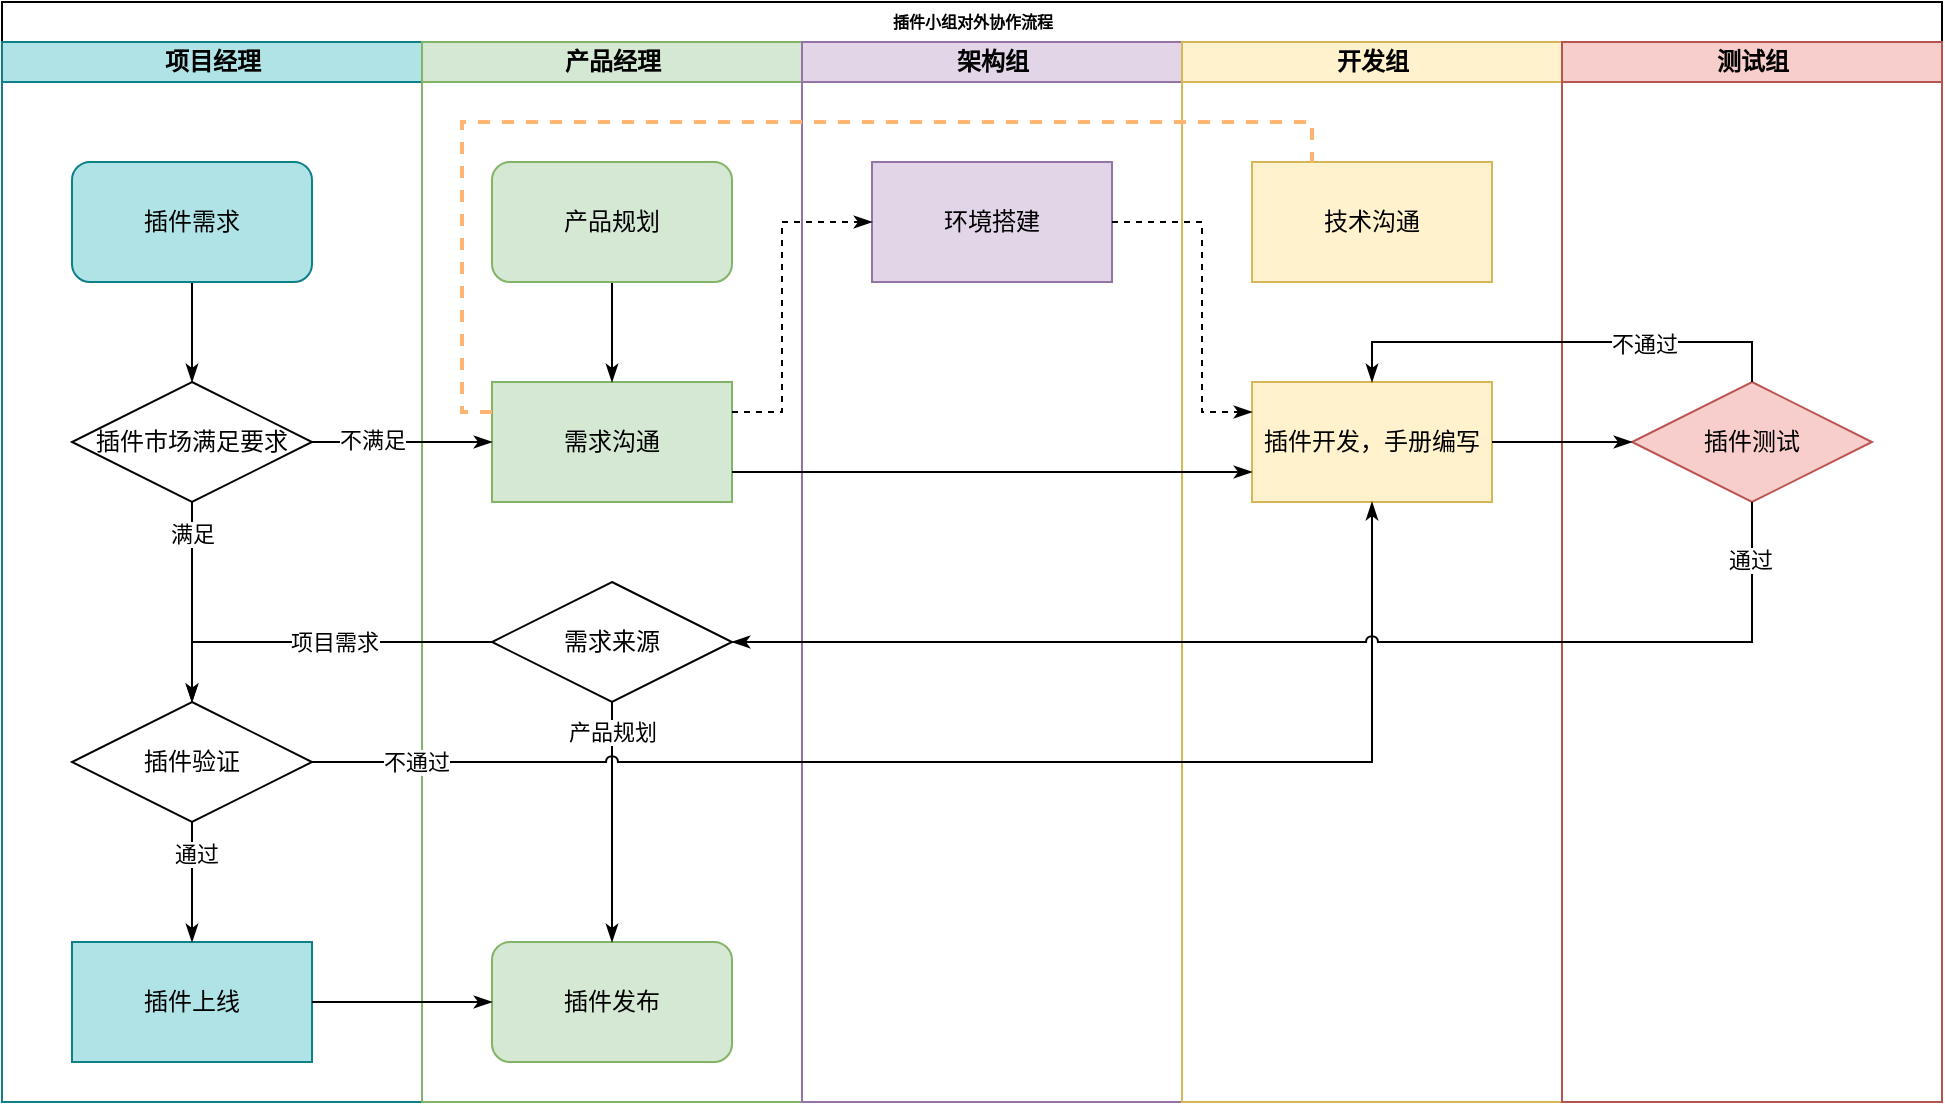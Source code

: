 <mxfile version="15.6.5" type="github">
  <diagram id="1BBLTeyoPvuQMCn27ciU" name="Page-1">
    <mxGraphModel dx="1102" dy="1726" grid="1" gridSize="10" guides="1" tooltips="1" connect="1" arrows="1" fold="1" page="1" pageScale="1" pageWidth="827" pageHeight="1169" math="0" shadow="0">
      <root>
        <mxCell id="0" />
        <mxCell id="1" parent="0" />
        <mxCell id="ADYuSWJjQjwnzAj35K0c-1" value="插件小组对外协作流程" style="swimlane;html=1;childLayout=stackLayout;startSize=20;rounded=0;shadow=0;labelBackgroundColor=none;strokeWidth=1;fontFamily=Verdana;fontSize=8;align=center;direction=east;swimlaneFillColor=none;fillColor=default;strokeColor=default;fontColor=default;" parent="1" vertex="1">
          <mxGeometry x="50" y="-390" width="970" height="550" as="geometry" />
        </mxCell>
        <mxCell id="ADYuSWJjQjwnzAj35K0c-2" value="项目经理" style="swimlane;html=1;startSize=20;fillColor=#B0E3E6;strokeColor=#0e8088;" parent="ADYuSWJjQjwnzAj35K0c-1" vertex="1">
          <mxGeometry y="20" width="210" height="530" as="geometry" />
        </mxCell>
        <mxCell id="ADYuSWJjQjwnzAj35K0c-67" value="" style="edgeStyle=orthogonalEdgeStyle;rounded=0;orthogonalLoop=1;jettySize=auto;html=1;entryX=0.5;entryY=0;entryDx=0;entryDy=0;sketch=0;shadow=0;endArrow=classicThin;endFill=1;strokeColor=default;labelBackgroundColor=default;fontColor=default;" parent="ADYuSWJjQjwnzAj35K0c-2" source="ADYuSWJjQjwnzAj35K0c-3" target="ADYuSWJjQjwnzAj35K0c-40" edge="1">
          <mxGeometry relative="1" as="geometry" />
        </mxCell>
        <mxCell id="ADYuSWJjQjwnzAj35K0c-3" value="插件需求" style="rounded=1;whiteSpace=wrap;html=1;fillColor=#b0e3e6;strokeColor=#0e8088;" parent="ADYuSWJjQjwnzAj35K0c-2" vertex="1">
          <mxGeometry x="35" y="60" width="120" height="60" as="geometry" />
        </mxCell>
        <mxCell id="ADYuSWJjQjwnzAj35K0c-36" value="插件上线" style="rounded=0;whiteSpace=wrap;html=1;fillColor=#b0e3e6;strokeColor=#0e8088;" parent="ADYuSWJjQjwnzAj35K0c-2" vertex="1">
          <mxGeometry x="35" y="450" width="120" height="60" as="geometry" />
        </mxCell>
        <mxCell id="28zmSZxoBX5Dbn3FLjTo-9" style="edgeStyle=orthogonalEdgeStyle;rounded=0;orthogonalLoop=1;jettySize=auto;html=1;entryX=0.5;entryY=0;entryDx=0;entryDy=0;endArrow=classicThin;endFill=1;strokeColor=default;labelBackgroundColor=default;fontColor=default;" parent="ADYuSWJjQjwnzAj35K0c-2" source="ADYuSWJjQjwnzAj35K0c-40" target="28zmSZxoBX5Dbn3FLjTo-8" edge="1">
          <mxGeometry relative="1" as="geometry" />
        </mxCell>
        <mxCell id="28zmSZxoBX5Dbn3FLjTo-23" value="满足" style="edgeLabel;html=1;align=center;verticalAlign=middle;resizable=0;points=[];" parent="28zmSZxoBX5Dbn3FLjTo-9" vertex="1" connectable="0">
          <mxGeometry x="-0.684" relative="1" as="geometry">
            <mxPoint as="offset" />
          </mxGeometry>
        </mxCell>
        <mxCell id="ADYuSWJjQjwnzAj35K0c-40" value="插件市场满足要求" style="rhombus;whiteSpace=wrap;html=1;fillColor=none;strokeColor=default;" parent="ADYuSWJjQjwnzAj35K0c-2" vertex="1">
          <mxGeometry x="35" y="170" width="120" height="60" as="geometry" />
        </mxCell>
        <mxCell id="28zmSZxoBX5Dbn3FLjTo-10" style="edgeStyle=orthogonalEdgeStyle;rounded=0;orthogonalLoop=1;jettySize=auto;html=1;entryX=0.5;entryY=0;entryDx=0;entryDy=0;endArrow=classicThin;endFill=1;strokeColor=default;labelBackgroundColor=default;fontColor=default;" parent="ADYuSWJjQjwnzAj35K0c-2" source="28zmSZxoBX5Dbn3FLjTo-8" target="ADYuSWJjQjwnzAj35K0c-36" edge="1">
          <mxGeometry relative="1" as="geometry" />
        </mxCell>
        <mxCell id="28zmSZxoBX5Dbn3FLjTo-22" value="通过" style="edgeLabel;html=1;align=center;verticalAlign=middle;resizable=0;points=[];" parent="28zmSZxoBX5Dbn3FLjTo-10" vertex="1" connectable="0">
          <mxGeometry x="-0.476" y="2" relative="1" as="geometry">
            <mxPoint as="offset" />
          </mxGeometry>
        </mxCell>
        <mxCell id="28zmSZxoBX5Dbn3FLjTo-8" value="插件验证" style="rhombus;whiteSpace=wrap;html=1;fillColor=none;strokeColor=default;" parent="ADYuSWJjQjwnzAj35K0c-2" vertex="1">
          <mxGeometry x="35" y="330" width="120" height="60" as="geometry" />
        </mxCell>
        <mxCell id="ADYuSWJjQjwnzAj35K0c-4" value="产品经理" style="swimlane;html=1;startSize=20;fillColor=#d5e8d4;strokeColor=#82b366;swimlaneFillColor=none;fontColor=default;" parent="ADYuSWJjQjwnzAj35K0c-1" vertex="1">
          <mxGeometry x="210" y="20" width="190" height="530" as="geometry" />
        </mxCell>
        <mxCell id="ADYuSWJjQjwnzAj35K0c-6" value="插件发布" style="rounded=1;whiteSpace=wrap;html=1;fillColor=#d5e8d4;strokeColor=#82b366;glass=0;sketch=0;shadow=0;" parent="ADYuSWJjQjwnzAj35K0c-4" vertex="1">
          <mxGeometry x="35" y="450" width="120" height="60" as="geometry" />
        </mxCell>
        <mxCell id="ADYuSWJjQjwnzAj35K0c-105" value="需求沟通" style="rounded=0;whiteSpace=wrap;html=1;fillColor=#d5e8d4;strokeColor=#82b366;gradientDirection=east;fontColor=default;" parent="ADYuSWJjQjwnzAj35K0c-4" vertex="1">
          <mxGeometry x="35" y="170" width="120" height="60" as="geometry" />
        </mxCell>
        <mxCell id="9Y5ft-f6dIlvKjf14mLs-25" style="edgeStyle=orthogonalEdgeStyle;rounded=0;jumpStyle=arc;orthogonalLoop=1;jettySize=auto;html=1;exitX=0.5;exitY=1;exitDx=0;exitDy=0;entryX=0.5;entryY=0;entryDx=0;entryDy=0;labelBackgroundColor=default;fontColor=default;endArrow=classicThin;endFill=1;strokeColor=#000000;strokeWidth=1;" edge="1" parent="ADYuSWJjQjwnzAj35K0c-4" source="9Y5ft-f6dIlvKjf14mLs-4" target="ADYuSWJjQjwnzAj35K0c-105">
          <mxGeometry relative="1" as="geometry" />
        </mxCell>
        <mxCell id="9Y5ft-f6dIlvKjf14mLs-4" value="产品规划" style="rounded=1;whiteSpace=wrap;html=1;fillColor=#d5e8d4;strokeColor=#82b366;fontColor=default;" vertex="1" parent="ADYuSWJjQjwnzAj35K0c-4">
          <mxGeometry x="35" y="60" width="120" height="60" as="geometry" />
        </mxCell>
        <mxCell id="9Y5ft-f6dIlvKjf14mLs-13" style="edgeStyle=orthogonalEdgeStyle;rounded=0;orthogonalLoop=1;jettySize=auto;html=1;exitX=0.5;exitY=1;exitDx=0;exitDy=0;labelBackgroundColor=default;fontColor=default;endArrow=classicThin;endFill=1;strokeColor=default;" edge="1" parent="ADYuSWJjQjwnzAj35K0c-4" source="9Y5ft-f6dIlvKjf14mLs-7" target="ADYuSWJjQjwnzAj35K0c-6">
          <mxGeometry relative="1" as="geometry" />
        </mxCell>
        <mxCell id="9Y5ft-f6dIlvKjf14mLs-17" value="产品规划" style="edgeLabel;html=1;align=center;verticalAlign=middle;resizable=0;points=[];fontColor=default;" vertex="1" connectable="0" parent="9Y5ft-f6dIlvKjf14mLs-13">
          <mxGeometry x="-0.75" relative="1" as="geometry">
            <mxPoint as="offset" />
          </mxGeometry>
        </mxCell>
        <mxCell id="9Y5ft-f6dIlvKjf14mLs-7" value="需求来源" style="rhombus;whiteSpace=wrap;html=1;fillColor=none;strokeColor=default;fontColor=default;" vertex="1" parent="ADYuSWJjQjwnzAj35K0c-4">
          <mxGeometry x="35" y="270" width="120" height="60" as="geometry" />
        </mxCell>
        <mxCell id="ADYuSWJjQjwnzAj35K0c-9" value="架构组" style="swimlane;html=1;startSize=20;fillColor=#e1d5e7;strokeColor=#9673a6;fontColor=default;" parent="ADYuSWJjQjwnzAj35K0c-1" vertex="1">
          <mxGeometry x="400" y="20" width="190" height="530" as="geometry">
            <mxRectangle x="570" y="20" width="30" height="660" as="alternateBounds" />
          </mxGeometry>
        </mxCell>
        <mxCell id="ADYuSWJjQjwnzAj35K0c-8" value="环境搭建" style="rounded=0;whiteSpace=wrap;html=1;fillColor=#e1d5e7;strokeColor=#9673a6;fontColor=default;" parent="ADYuSWJjQjwnzAj35K0c-9" vertex="1">
          <mxGeometry x="35" y="60" width="120" height="60" as="geometry" />
        </mxCell>
        <mxCell id="ADYuSWJjQjwnzAj35K0c-14" value="开发组" style="swimlane;html=1;startSize=20;direction=east;fillColor=#fff2cc;strokeColor=#d6b656;fontColor=default;" parent="ADYuSWJjQjwnzAj35K0c-1" vertex="1">
          <mxGeometry x="590" y="20" width="190" height="530" as="geometry" />
        </mxCell>
        <mxCell id="28zmSZxoBX5Dbn3FLjTo-13" value="插件开发，手册编写" style="rounded=0;whiteSpace=wrap;html=1;fillColor=#fff2cc;strokeColor=#d6b656;" parent="ADYuSWJjQjwnzAj35K0c-14" vertex="1">
          <mxGeometry x="35" y="170" width="120" height="60" as="geometry" />
        </mxCell>
        <mxCell id="9Y5ft-f6dIlvKjf14mLs-23" value="技术沟通" style="rounded=0;whiteSpace=wrap;html=1;fillColor=#fff2cc;strokeColor=#d6b656;" vertex="1" parent="ADYuSWJjQjwnzAj35K0c-14">
          <mxGeometry x="35" y="60" width="120" height="60" as="geometry" />
        </mxCell>
        <mxCell id="ADYuSWJjQjwnzAj35K0c-26" value="测试组" style="swimlane;html=1;startSize=20;direction=east;fillColor=#f8cecc;strokeColor=#b85450;" parent="ADYuSWJjQjwnzAj35K0c-1" vertex="1">
          <mxGeometry x="780" y="20" width="190" height="530" as="geometry" />
        </mxCell>
        <mxCell id="28zmSZxoBX5Dbn3FLjTo-28" value="插件测试" style="rhombus;whiteSpace=wrap;html=1;fillColor=#f8cecc;strokeColor=#b85450;" parent="ADYuSWJjQjwnzAj35K0c-26" vertex="1">
          <mxGeometry x="35" y="170" width="120" height="60" as="geometry" />
        </mxCell>
        <mxCell id="28zmSZxoBX5Dbn3FLjTo-5" style="edgeStyle=orthogonalEdgeStyle;rounded=0;orthogonalLoop=1;jettySize=auto;html=1;entryX=0;entryY=0.5;entryDx=0;entryDy=0;endArrow=classicThin;endFill=1;strokeColor=default;labelBackgroundColor=default;fontColor=default;" parent="ADYuSWJjQjwnzAj35K0c-1" source="ADYuSWJjQjwnzAj35K0c-40" target="ADYuSWJjQjwnzAj35K0c-105" edge="1">
          <mxGeometry relative="1" as="geometry" />
        </mxCell>
        <mxCell id="28zmSZxoBX5Dbn3FLjTo-24" value="不满足" style="edgeLabel;html=1;align=center;verticalAlign=middle;resizable=0;points=[];" parent="28zmSZxoBX5Dbn3FLjTo-5" vertex="1" connectable="0">
          <mxGeometry x="-0.338" y="1" relative="1" as="geometry">
            <mxPoint as="offset" />
          </mxGeometry>
        </mxCell>
        <mxCell id="28zmSZxoBX5Dbn3FLjTo-12" style="edgeStyle=orthogonalEdgeStyle;rounded=0;orthogonalLoop=1;jettySize=auto;html=1;entryX=0;entryY=0.5;entryDx=0;entryDy=0;endArrow=classicThin;endFill=1;strokeColor=default;labelBackgroundColor=default;fontColor=default;" parent="ADYuSWJjQjwnzAj35K0c-1" source="ADYuSWJjQjwnzAj35K0c-36" target="ADYuSWJjQjwnzAj35K0c-6" edge="1">
          <mxGeometry relative="1" as="geometry" />
        </mxCell>
        <mxCell id="28zmSZxoBX5Dbn3FLjTo-26" style="edgeStyle=orthogonalEdgeStyle;rounded=0;jumpStyle=arc;orthogonalLoop=1;jettySize=auto;html=1;entryX=0.5;entryY=1;entryDx=0;entryDy=0;endArrow=classicThin;endFill=1;strokeColor=default;labelBackgroundColor=default;fontColor=default;" parent="ADYuSWJjQjwnzAj35K0c-1" source="28zmSZxoBX5Dbn3FLjTo-8" target="28zmSZxoBX5Dbn3FLjTo-13" edge="1">
          <mxGeometry relative="1" as="geometry" />
        </mxCell>
        <mxCell id="28zmSZxoBX5Dbn3FLjTo-27" value="不通过" style="edgeLabel;html=1;align=center;verticalAlign=middle;resizable=0;points=[];" parent="28zmSZxoBX5Dbn3FLjTo-26" vertex="1" connectable="0">
          <mxGeometry x="-0.431" relative="1" as="geometry">
            <mxPoint x="-136" as="offset" />
          </mxGeometry>
        </mxCell>
        <mxCell id="28zmSZxoBX5Dbn3FLjTo-29" style="edgeStyle=orthogonalEdgeStyle;rounded=0;jumpStyle=arc;orthogonalLoop=1;jettySize=auto;html=1;exitX=0.5;exitY=0;exitDx=0;exitDy=0;entryX=0.5;entryY=0;entryDx=0;entryDy=0;endArrow=classicThin;endFill=1;strokeColor=default;labelBackgroundColor=default;fontColor=default;" parent="ADYuSWJjQjwnzAj35K0c-1" source="28zmSZxoBX5Dbn3FLjTo-28" target="28zmSZxoBX5Dbn3FLjTo-13" edge="1">
          <mxGeometry relative="1" as="geometry" />
        </mxCell>
        <mxCell id="28zmSZxoBX5Dbn3FLjTo-30" value="不通过" style="edgeLabel;html=1;align=center;verticalAlign=middle;resizable=0;points=[];" parent="28zmSZxoBX5Dbn3FLjTo-29" vertex="1" connectable="0">
          <mxGeometry x="-0.353" y="1" relative="1" as="geometry">
            <mxPoint as="offset" />
          </mxGeometry>
        </mxCell>
        <mxCell id="28zmSZxoBX5Dbn3FLjTo-31" style="edgeStyle=orthogonalEdgeStyle;rounded=0;jumpStyle=arc;orthogonalLoop=1;jettySize=auto;html=1;entryX=0;entryY=0.5;entryDx=0;entryDy=0;endArrow=classicThin;endFill=1;strokeColor=default;labelBackgroundColor=default;fontColor=default;" parent="ADYuSWJjQjwnzAj35K0c-1" source="28zmSZxoBX5Dbn3FLjTo-13" target="28zmSZxoBX5Dbn3FLjTo-28" edge="1">
          <mxGeometry relative="1" as="geometry" />
        </mxCell>
        <mxCell id="9Y5ft-f6dIlvKjf14mLs-12" style="edgeStyle=orthogonalEdgeStyle;rounded=0;orthogonalLoop=1;jettySize=auto;html=1;exitX=0.5;exitY=1;exitDx=0;exitDy=0;entryX=1;entryY=0.5;entryDx=0;entryDy=0;labelBackgroundColor=default;fontColor=default;endArrow=classicThin;endFill=1;strokeColor=default;jumpStyle=arc;" edge="1" parent="ADYuSWJjQjwnzAj35K0c-1" source="28zmSZxoBX5Dbn3FLjTo-28" target="9Y5ft-f6dIlvKjf14mLs-7">
          <mxGeometry relative="1" as="geometry" />
        </mxCell>
        <mxCell id="9Y5ft-f6dIlvKjf14mLs-21" value="通过" style="edgeLabel;html=1;align=center;verticalAlign=middle;resizable=0;points=[];fontColor=default;labelBackgroundColor=default;" vertex="1" connectable="0" parent="9Y5ft-f6dIlvKjf14mLs-12">
          <mxGeometry x="-0.9" y="-3" relative="1" as="geometry">
            <mxPoint x="2" as="offset" />
          </mxGeometry>
        </mxCell>
        <mxCell id="9Y5ft-f6dIlvKjf14mLs-15" style="edgeStyle=orthogonalEdgeStyle;rounded=0;orthogonalLoop=1;jettySize=auto;html=1;exitX=0;exitY=0.5;exitDx=0;exitDy=0;entryX=0.5;entryY=0;entryDx=0;entryDy=0;labelBackgroundColor=default;fontColor=default;endArrow=classicThin;endFill=1;strokeColor=default;" edge="1" parent="ADYuSWJjQjwnzAj35K0c-1" source="9Y5ft-f6dIlvKjf14mLs-7" target="28zmSZxoBX5Dbn3FLjTo-8">
          <mxGeometry relative="1" as="geometry" />
        </mxCell>
        <mxCell id="9Y5ft-f6dIlvKjf14mLs-16" value="项目需求" style="edgeLabel;html=1;align=center;verticalAlign=middle;resizable=0;points=[];fontColor=default;" vertex="1" connectable="0" parent="9Y5ft-f6dIlvKjf14mLs-15">
          <mxGeometry x="-0.122" relative="1" as="geometry">
            <mxPoint as="offset" />
          </mxGeometry>
        </mxCell>
        <mxCell id="9Y5ft-f6dIlvKjf14mLs-18" value="" style="endArrow=none;dashed=1;html=1;strokeWidth=2;rounded=0;labelBackgroundColor=default;fontColor=default;jumpStyle=arc;strokeColor=#FFB570;exitX=0;exitY=0.25;exitDx=0;exitDy=0;entryX=0.25;entryY=0;entryDx=0;entryDy=0;" edge="1" parent="ADYuSWJjQjwnzAj35K0c-1" source="ADYuSWJjQjwnzAj35K0c-105" target="9Y5ft-f6dIlvKjf14mLs-23">
          <mxGeometry width="50" height="50" relative="1" as="geometry">
            <mxPoint x="440" y="360" as="sourcePoint" />
            <mxPoint x="620" y="100" as="targetPoint" />
            <Array as="points">
              <mxPoint x="230" y="205" />
              <mxPoint x="230" y="60" />
              <mxPoint x="655" y="60" />
            </Array>
          </mxGeometry>
        </mxCell>
        <mxCell id="9Y5ft-f6dIlvKjf14mLs-26" style="edgeStyle=orthogonalEdgeStyle;rounded=0;jumpStyle=arc;orthogonalLoop=1;jettySize=auto;html=1;entryX=0;entryY=0.5;entryDx=0;entryDy=0;labelBackgroundColor=default;fontColor=default;endArrow=classicThin;endFill=1;strokeColor=#000000;strokeWidth=1;exitX=1;exitY=0.25;exitDx=0;exitDy=0;dashed=1;" edge="1" parent="ADYuSWJjQjwnzAj35K0c-1" source="ADYuSWJjQjwnzAj35K0c-105" target="ADYuSWJjQjwnzAj35K0c-8">
          <mxGeometry relative="1" as="geometry">
            <mxPoint x="370" y="210" as="sourcePoint" />
            <Array as="points">
              <mxPoint x="390" y="205" />
              <mxPoint x="390" y="110" />
            </Array>
          </mxGeometry>
        </mxCell>
        <mxCell id="9Y5ft-f6dIlvKjf14mLs-27" style="edgeStyle=orthogonalEdgeStyle;rounded=0;jumpStyle=arc;orthogonalLoop=1;jettySize=auto;html=1;entryX=0;entryY=0.25;entryDx=0;entryDy=0;labelBackgroundColor=default;fontColor=default;endArrow=classicThin;endFill=1;strokeColor=#000000;strokeWidth=1;dashed=1;" edge="1" parent="ADYuSWJjQjwnzAj35K0c-1" source="ADYuSWJjQjwnzAj35K0c-8" target="28zmSZxoBX5Dbn3FLjTo-13">
          <mxGeometry relative="1" as="geometry">
            <Array as="points">
              <mxPoint x="600" y="110" />
              <mxPoint x="600" y="205" />
            </Array>
          </mxGeometry>
        </mxCell>
        <mxCell id="9Y5ft-f6dIlvKjf14mLs-28" style="edgeStyle=orthogonalEdgeStyle;rounded=0;jumpStyle=arc;orthogonalLoop=1;jettySize=auto;html=1;exitX=1;exitY=0.75;exitDx=0;exitDy=0;entryX=0;entryY=0.75;entryDx=0;entryDy=0;labelBackgroundColor=default;fontColor=default;endArrow=classicThin;endFill=1;strokeColor=#000000;strokeWidth=1;" edge="1" parent="ADYuSWJjQjwnzAj35K0c-1" source="ADYuSWJjQjwnzAj35K0c-105" target="28zmSZxoBX5Dbn3FLjTo-13">
          <mxGeometry relative="1" as="geometry" />
        </mxCell>
      </root>
    </mxGraphModel>
  </diagram>
</mxfile>
